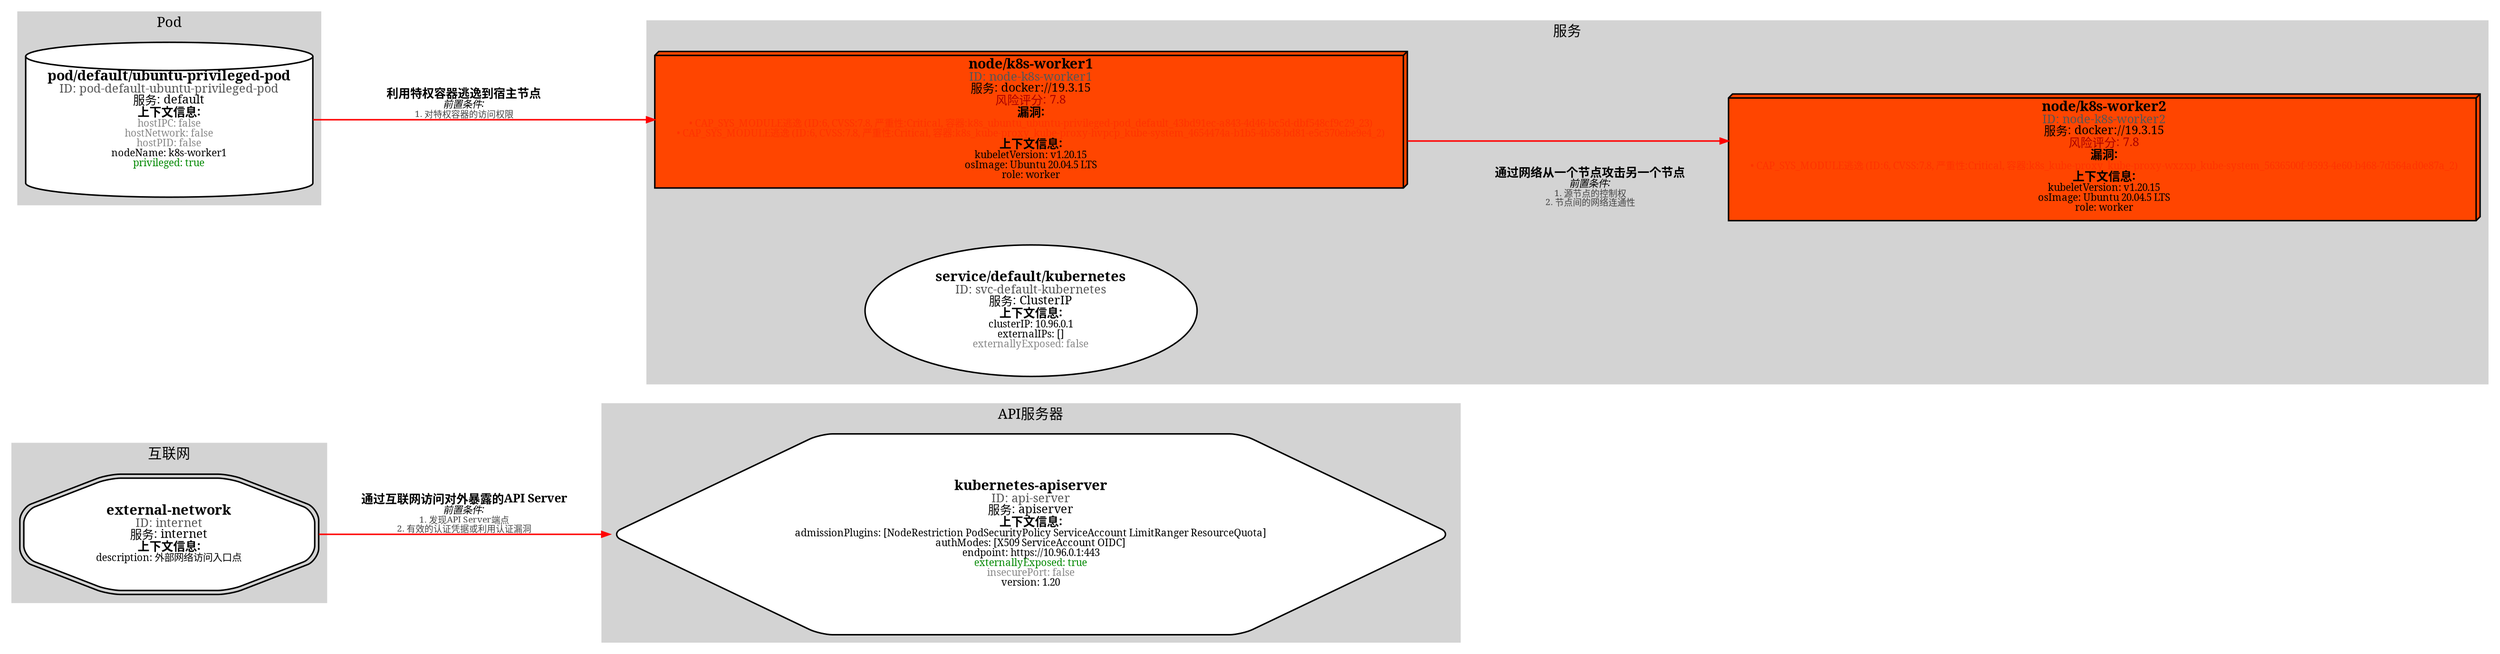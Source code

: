 digraph AttackGraph {
  graph [rankdir=LR, splines=ortho, nodesep=0.8, ranksep=1.2, fontname="SimSun", bgcolor="white", overlap=false, concentrate=true, compound=true];
  node [shape=box, style="rounded,filled", fontname="SimSun", fontsize=12, margin="0.3,0.1", penwidth=1.5];
  edge [fontname="SimSun", fontsize=10, penwidth=1.2, arrowsize=0.8, color="#444444"];
  subgraph cluster____ {
    label="互联网";
    style=filled;
    color=lightgrey;
    fontname="SimSun";
    fontsize=14;
    "internet" [label=<<FONT POINT-SIZE="14"><B>external-network</B></FONT><BR/><FONT POINT-SIZE="12" COLOR="#555555">ID: internet</FONT><BR/><FONT POINT-SIZE="12">服务: internet</FONT><BR/><FONT POINT-SIZE="12"><B>上下文信息:</B></FONT><BR/><FONT POINT-SIZE="10">description: 外部网络访问入口点</FONT>>, shape=doubleoctagon, fillcolor="#FFFFFF", style="filled,rounded", width=0, height=0, margin="0.3,0.1"];
  }
  subgraph cluster_API___ {
    label="API服务器";
    style=filled;
    color=lightgrey;
    fontname="SimSun";
    fontsize=14;
    "api-server" [label=<<FONT POINT-SIZE="14"><B>kubernetes-apiserver</B></FONT><BR/><FONT POINT-SIZE="12" COLOR="#555555">ID: api-server</FONT><BR/><FONT POINT-SIZE="12">服务: apiserver</FONT><BR/><FONT POINT-SIZE="12"><B>上下文信息:</B></FONT><BR/><FONT POINT-SIZE="10">admissionPlugins: [NodeRestriction PodSecurityPolicy ServiceAccount LimitRanger ResourceQuota]</FONT><BR/><FONT POINT-SIZE="10">authModes: [X509 ServiceAccount OIDC]</FONT><BR/><FONT POINT-SIZE="10">endpoint: https://10.96.0.1:443</FONT><BR/><FONT POINT-SIZE="10" COLOR="#008800">externallyExposed: true</FONT><BR/><FONT POINT-SIZE="10" COLOR="#888888">insecurePort: false</FONT><BR/><FONT POINT-SIZE="10">version: 1.20</FONT>>, shape=hexagon, fillcolor="#FFFFFF", style="filled,rounded", width=0, height=0, margin="0.3,0.1"];
  }
  subgraph cluster___ {
    label="节点";
    style=filled;
    color=lightgrey;
    fontname="SimSun";
    fontsize=14;
    "node-k8s-worker1" [label=<<FONT POINT-SIZE="14"><B>node/k8s-worker1</B></FONT><BR/><FONT POINT-SIZE="12" COLOR="#555555">ID: node-k8s-worker1</FONT><BR/><FONT POINT-SIZE="12">服务: docker://19.3.15</FONT><BR/><FONT COLOR="#AA0000" POINT-SIZE="12">风险评分: 7.8</FONT><BR/><FONT POINT-SIZE="12"><B>漏洞:</B></FONT><BR/><FONT POINT-SIZE="10" COLOR="#FF3300">• CAP_SYS_MODULE逃逸 (ID:6, CVSS:7.8, 严重性:Critical, 容器:k8s_ubuntu_ubuntu-privileged-pod_default_43bd91ec-a843-4d46-bc5d-dbf548cf9c29_23)</FONT><BR/><FONT POINT-SIZE="10" COLOR="#FF3300">• CAP_SYS_MODULE逃逸 (ID:6, CVSS:7.8, 严重性:Critical, 容器:k8s_kube-proxy_kube-proxy-hvpcp_kube-system_4654474a-b1b5-4b58-bd81-e5c570ebe9e4_2)</FONT><BR/><FONT POINT-SIZE="12"><B>上下文信息:</B></FONT><BR/><FONT POINT-SIZE="10">kubeletVersion: v1.20.15</FONT><BR/><FONT POINT-SIZE="10">osImage: Ubuntu 20.04.5 LTS</FONT><BR/><FONT POINT-SIZE="10">role: worker</FONT>>, shape=box3d, fillcolor="#FF4500", style="filled,rounded", width=0, height=0, margin="0.3,0.1"];
    "node-k8s-worker2" [label=<<FONT POINT-SIZE="14"><B>node/k8s-worker2</B></FONT><BR/><FONT POINT-SIZE="12" COLOR="#555555">ID: node-k8s-worker2</FONT><BR/><FONT POINT-SIZE="12">服务: docker://19.3.15</FONT><BR/><FONT COLOR="#AA0000" POINT-SIZE="12">风险评分: 7.8</FONT><BR/><FONT POINT-SIZE="12"><B>漏洞:</B></FONT><BR/><FONT POINT-SIZE="10" COLOR="#FF3300">• CAP_SYS_MODULE逃逸 (ID:6, CVSS:7.8, 严重性:Critical, 容器:k8s_kube-proxy_kube-proxy-wxzxp_kube-system_5636500f-9593-4e60-b468-7d564ad0e87a_2)</FONT><BR/><FONT POINT-SIZE="12"><B>上下文信息:</B></FONT><BR/><FONT POINT-SIZE="10">kubeletVersion: v1.20.15</FONT><BR/><FONT POINT-SIZE="10">osImage: Ubuntu 20.04.5 LTS</FONT><BR/><FONT POINT-SIZE="10">role: worker</FONT>>, shape=box3d, fillcolor="#FF4500", style="filled,rounded", width=0, height=0, margin="0.3,0.1"];
  }
  subgraph cluster_Pod {
    label="Pod";
    style=filled;
    color=lightgrey;
    fontname="SimSun";
    fontsize=14;
    "pod-default-ubuntu-privileged-pod" [label=<<FONT POINT-SIZE="14"><B>pod/default/ubuntu-privileged-pod</B></FONT><BR/><FONT POINT-SIZE="12" COLOR="#555555">ID: pod-default-ubuntu-privileged-pod</FONT><BR/><FONT POINT-SIZE="12">服务: default</FONT><BR/><FONT POINT-SIZE="12"><B>上下文信息:</B></FONT><BR/><FONT POINT-SIZE="10" COLOR="#888888">hostIPC: false</FONT><BR/><FONT POINT-SIZE="10" COLOR="#888888">hostNetwork: false</FONT><BR/><FONT POINT-SIZE="10" COLOR="#888888">hostPID: false</FONT><BR/><FONT POINT-SIZE="10">nodeName: k8s-worker1</FONT><BR/><FONT POINT-SIZE="10" COLOR="#008800">privileged: true</FONT>>, shape=cylinder, fillcolor="#FFFFFF", style="filled,rounded", width=0, height=0, margin="0.3,0.1"];
  }
  subgraph cluster___ {
    label="服务";
    style=filled;
    color=lightgrey;
    fontname="SimSun";
    fontsize=14;
    "svc-default-kubernetes" [label=<<FONT POINT-SIZE="14"><B>service/default/kubernetes</B></FONT><BR/><FONT POINT-SIZE="12" COLOR="#555555">ID: svc-default-kubernetes</FONT><BR/><FONT POINT-SIZE="12">服务: ClusterIP</FONT><BR/><FONT POINT-SIZE="12"><B>上下文信息:</B></FONT><BR/><FONT POINT-SIZE="10">clusterIP: 10.96.0.1</FONT><BR/><FONT POINT-SIZE="10">externalIPs: []</FONT><BR/><FONT POINT-SIZE="10" COLOR="#888888">externallyExposed: false</FONT>>, shape=ellipse, fillcolor="#FFFFFF", style="filled,rounded", width=0, height=0, margin="0.3,0.1"];
  }
  // Node和Pod关联约束
  "internet" -> "api-server" [label=<<FONT POINT-SIZE="12"><B>通过互联网访问对外暴露的API Server</B></FONT><BR/><FONT POINT-SIZE="10"><I>前置条件:</I></FONT><BR/><FONT POINT-SIZE="9" COLOR="#444444">1. 发现API Server端点</FONT><BR/><FONT POINT-SIZE="9" COLOR="#444444">2. 有效的认证凭据或利用认证漏洞</FONT>>, style=solid, color="#FF0000", weight=1.0, penwidth=1.5];
  "pod-default-ubuntu-privileged-pod" -> "node-k8s-worker1" [label=<<FONT POINT-SIZE="12"><B>利用特权容器逃逸到宿主节点</B></FONT><BR/><FONT POINT-SIZE="10"><I>前置条件:</I></FONT><BR/><FONT POINT-SIZE="9" COLOR="#444444">1. 对特权容器的访问权限</FONT>>, style=solid, color="#FF0000", weight=1.0, penwidth=1.5];
  "node-k8s-worker1" -> "node-k8s-worker2" [label=<<FONT POINT-SIZE="12"><B>通过网络从一个节点攻击另一个节点</B></FONT><BR/><FONT POINT-SIZE="10"><I>前置条件:</I></FONT><BR/><FONT POINT-SIZE="9" COLOR="#444444">1. 源节点的控制权</FONT><BR/><FONT POINT-SIZE="9" COLOR="#444444">2. 节点间的网络连通性</FONT>>, style=solid, color="#FF0000", weight=1.0, penwidth=1.5];
  "node-k8s-worker2" -> "node-k8s-worker1" [label=<<FONT POINT-SIZE="12"><B>通过网络从一个节点攻击另一个节点</B></FONT><BR/><FONT POINT-SIZE="10"><I>前置条件:</I></FONT><BR/><FONT POINT-SIZE="9" COLOR="#444444">1. 源节点的控制权</FONT><BR/><FONT POINT-SIZE="9" COLOR="#444444">2. 节点间的网络连通性</FONT>>, style=solid, color="#FF0000", weight=1.0, penwidth=1.5];
}
